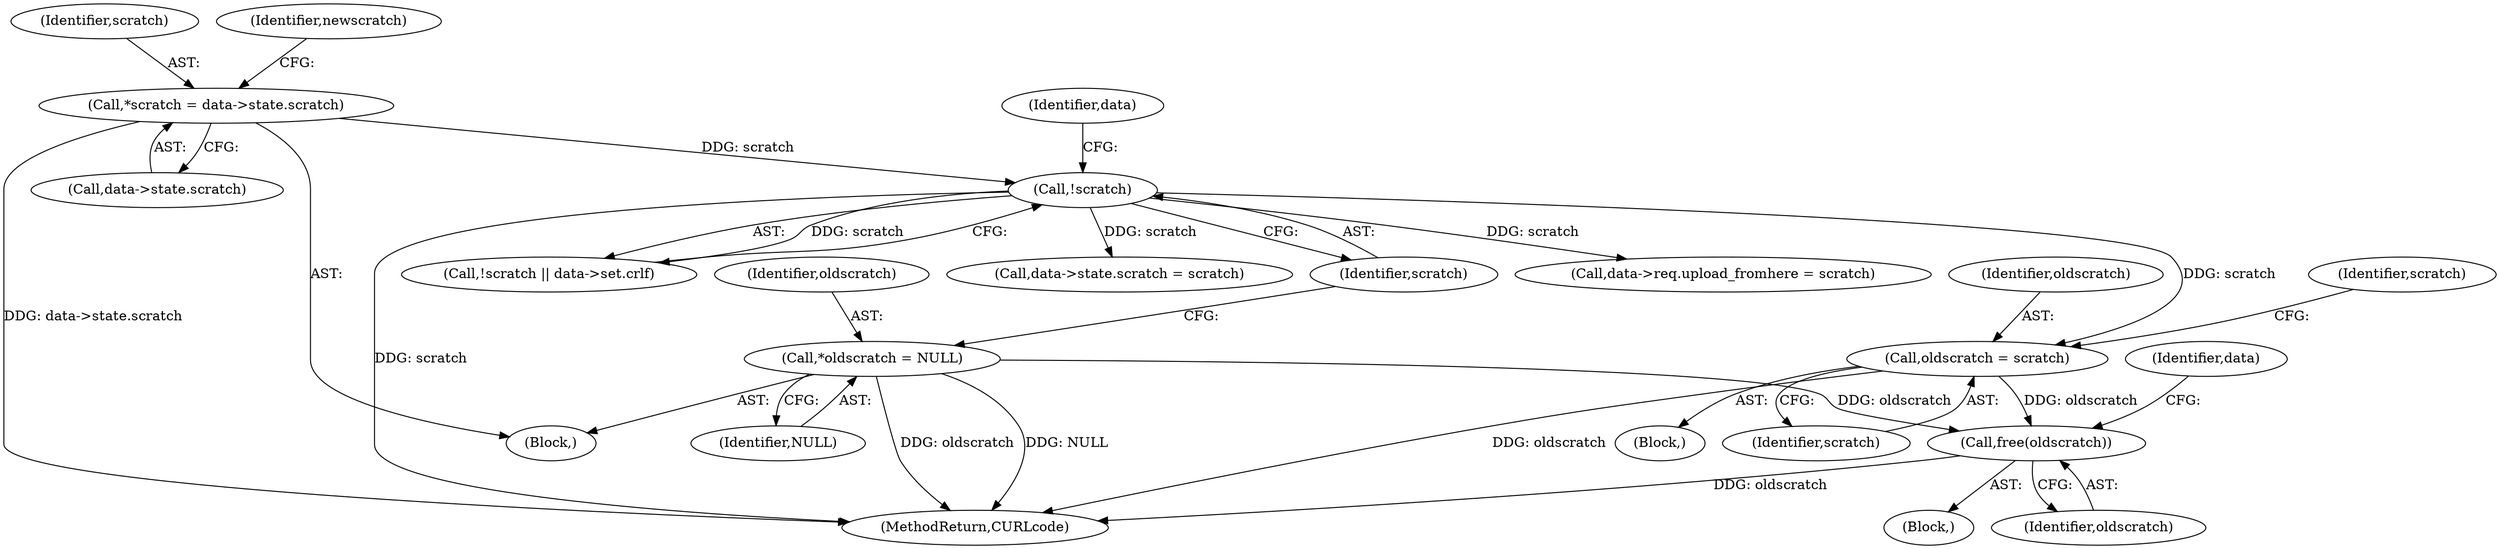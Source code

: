 digraph "0_curl_ba1dbd78e5f1ed67c1b8d37ac89d90e5e330b628@API" {
"1000403" [label="(Call,free(oldscratch))"];
"1000163" [label="(Call,oldscratch = scratch)"];
"1000155" [label="(Call,!scratch)"];
"1000137" [label="(Call,*scratch = data->state.scratch)"];
"1000149" [label="(Call,*oldscratch = NULL)"];
"1000155" [label="(Call,!scratch)"];
"1000408" [label="(Identifier,data)"];
"1000167" [label="(Identifier,scratch)"];
"1000396" [label="(Call,data->state.scratch = scratch)"];
"1000404" [label="(Identifier,oldscratch)"];
"1000137" [label="(Call,*scratch = data->state.scratch)"];
"1000149" [label="(Call,*oldscratch = NULL)"];
"1000151" [label="(Identifier,NULL)"];
"1000164" [label="(Identifier,oldscratch)"];
"1000159" [label="(Identifier,data)"];
"1000138" [label="(Identifier,scratch)"];
"1000162" [label="(Block,)"];
"1000417" [label="(MethodReturn,CURLcode)"];
"1000389" [label="(Call,data->req.upload_fromhere = scratch)"];
"1000150" [label="(Identifier,oldscratch)"];
"1000139" [label="(Call,data->state.scratch)"];
"1000165" [label="(Identifier,scratch)"];
"1000146" [label="(Identifier,newscratch)"];
"1000163" [label="(Call,oldscratch = scratch)"];
"1000119" [label="(Block,)"];
"1000388" [label="(Block,)"];
"1000156" [label="(Identifier,scratch)"];
"1000403" [label="(Call,free(oldscratch))"];
"1000154" [label="(Call,!scratch || data->set.crlf)"];
"1000403" -> "1000388"  [label="AST: "];
"1000403" -> "1000404"  [label="CFG: "];
"1000404" -> "1000403"  [label="AST: "];
"1000408" -> "1000403"  [label="CFG: "];
"1000403" -> "1000417"  [label="DDG: oldscratch"];
"1000163" -> "1000403"  [label="DDG: oldscratch"];
"1000149" -> "1000403"  [label="DDG: oldscratch"];
"1000163" -> "1000162"  [label="AST: "];
"1000163" -> "1000165"  [label="CFG: "];
"1000164" -> "1000163"  [label="AST: "];
"1000165" -> "1000163"  [label="AST: "];
"1000167" -> "1000163"  [label="CFG: "];
"1000163" -> "1000417"  [label="DDG: oldscratch"];
"1000155" -> "1000163"  [label="DDG: scratch"];
"1000155" -> "1000154"  [label="AST: "];
"1000155" -> "1000156"  [label="CFG: "];
"1000156" -> "1000155"  [label="AST: "];
"1000159" -> "1000155"  [label="CFG: "];
"1000154" -> "1000155"  [label="CFG: "];
"1000155" -> "1000417"  [label="DDG: scratch"];
"1000155" -> "1000154"  [label="DDG: scratch"];
"1000137" -> "1000155"  [label="DDG: scratch"];
"1000155" -> "1000389"  [label="DDG: scratch"];
"1000155" -> "1000396"  [label="DDG: scratch"];
"1000137" -> "1000119"  [label="AST: "];
"1000137" -> "1000139"  [label="CFG: "];
"1000138" -> "1000137"  [label="AST: "];
"1000139" -> "1000137"  [label="AST: "];
"1000146" -> "1000137"  [label="CFG: "];
"1000137" -> "1000417"  [label="DDG: data->state.scratch"];
"1000149" -> "1000119"  [label="AST: "];
"1000149" -> "1000151"  [label="CFG: "];
"1000150" -> "1000149"  [label="AST: "];
"1000151" -> "1000149"  [label="AST: "];
"1000156" -> "1000149"  [label="CFG: "];
"1000149" -> "1000417"  [label="DDG: NULL"];
"1000149" -> "1000417"  [label="DDG: oldscratch"];
}
